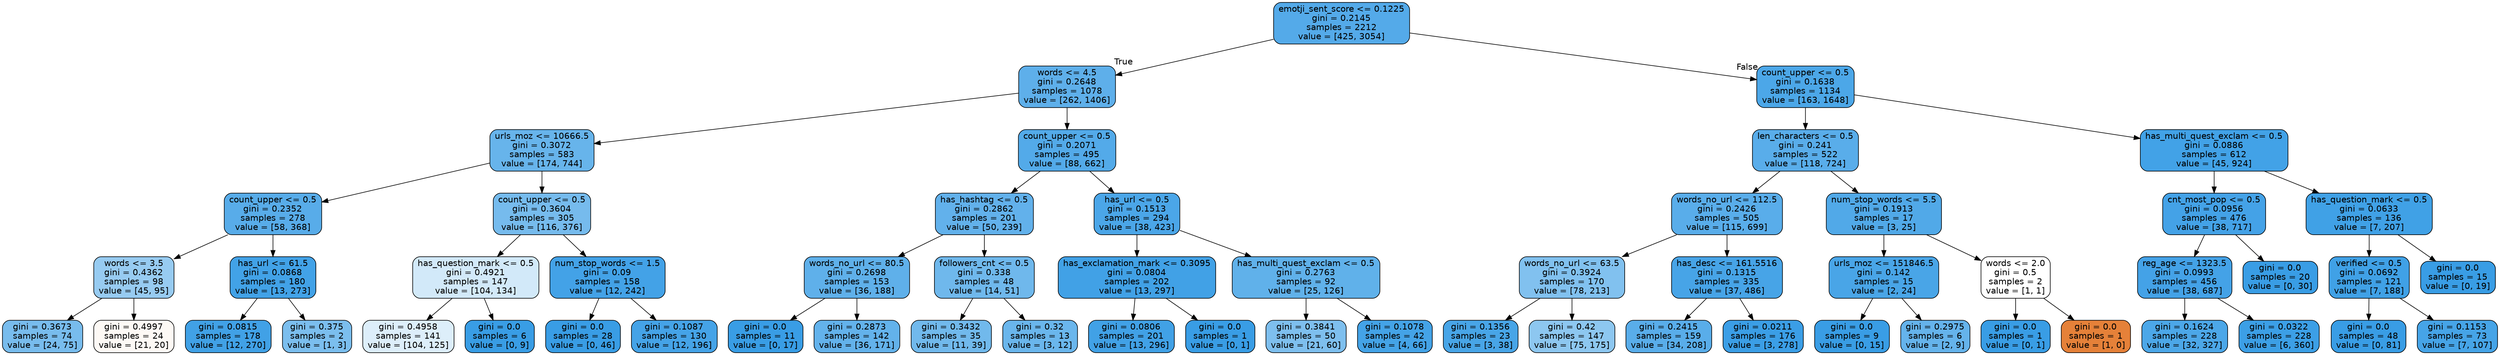 digraph Tree {
node [shape=box, style="filled, rounded", color="black", fontname=helvetica] ;
edge [fontname=helvetica] ;
0 [label="emotji_sent_score <= 0.1225\ngini = 0.2145\nsamples = 2212\nvalue = [425, 3054]", fillcolor="#399de5dc"] ;
1 [label="words <= 4.5\ngini = 0.2648\nsamples = 1078\nvalue = [262, 1406]", fillcolor="#399de5cf"] ;
0 -> 1 [labeldistance=2.5, labelangle=45, headlabel="True"] ;
2 [label="urls_moz <= 10666.5\ngini = 0.3072\nsamples = 583\nvalue = [174, 744]", fillcolor="#399de5c3"] ;
1 -> 2 ;
3 [label="count_upper <= 0.5\ngini = 0.2352\nsamples = 278\nvalue = [58, 368]", fillcolor="#399de5d7"] ;
2 -> 3 ;
4 [label="words <= 3.5\ngini = 0.4362\nsamples = 98\nvalue = [45, 95]", fillcolor="#399de586"] ;
3 -> 4 ;
5 [label="gini = 0.3673\nsamples = 74\nvalue = [24, 75]", fillcolor="#399de5ad"] ;
4 -> 5 ;
6 [label="gini = 0.4997\nsamples = 24\nvalue = [21, 20]", fillcolor="#e581390c"] ;
4 -> 6 ;
7 [label="has_url <= 61.5\ngini = 0.0868\nsamples = 180\nvalue = [13, 273]", fillcolor="#399de5f3"] ;
3 -> 7 ;
8 [label="gini = 0.0815\nsamples = 178\nvalue = [12, 270]", fillcolor="#399de5f4"] ;
7 -> 8 ;
9 [label="gini = 0.375\nsamples = 2\nvalue = [1, 3]", fillcolor="#399de5aa"] ;
7 -> 9 ;
10 [label="count_upper <= 0.5\ngini = 0.3604\nsamples = 305\nvalue = [116, 376]", fillcolor="#399de5b0"] ;
2 -> 10 ;
11 [label="has_question_mark <= 0.5\ngini = 0.4921\nsamples = 147\nvalue = [104, 134]", fillcolor="#399de539"] ;
10 -> 11 ;
12 [label="gini = 0.4958\nsamples = 141\nvalue = [104, 125]", fillcolor="#399de52b"] ;
11 -> 12 ;
13 [label="gini = 0.0\nsamples = 6\nvalue = [0, 9]", fillcolor="#399de5ff"] ;
11 -> 13 ;
14 [label="num_stop_words <= 1.5\ngini = 0.09\nsamples = 158\nvalue = [12, 242]", fillcolor="#399de5f2"] ;
10 -> 14 ;
15 [label="gini = 0.0\nsamples = 28\nvalue = [0, 46]", fillcolor="#399de5ff"] ;
14 -> 15 ;
16 [label="gini = 0.1087\nsamples = 130\nvalue = [12, 196]", fillcolor="#399de5ef"] ;
14 -> 16 ;
17 [label="count_upper <= 0.5\ngini = 0.2071\nsamples = 495\nvalue = [88, 662]", fillcolor="#399de5dd"] ;
1 -> 17 ;
18 [label="has_hashtag <= 0.5\ngini = 0.2862\nsamples = 201\nvalue = [50, 239]", fillcolor="#399de5ca"] ;
17 -> 18 ;
19 [label="words_no_url <= 80.5\ngini = 0.2698\nsamples = 153\nvalue = [36, 188]", fillcolor="#399de5ce"] ;
18 -> 19 ;
20 [label="gini = 0.0\nsamples = 11\nvalue = [0, 17]", fillcolor="#399de5ff"] ;
19 -> 20 ;
21 [label="gini = 0.2873\nsamples = 142\nvalue = [36, 171]", fillcolor="#399de5c9"] ;
19 -> 21 ;
22 [label="followers_cnt <= 0.5\ngini = 0.338\nsamples = 48\nvalue = [14, 51]", fillcolor="#399de5b9"] ;
18 -> 22 ;
23 [label="gini = 0.3432\nsamples = 35\nvalue = [11, 39]", fillcolor="#399de5b7"] ;
22 -> 23 ;
24 [label="gini = 0.32\nsamples = 13\nvalue = [3, 12]", fillcolor="#399de5bf"] ;
22 -> 24 ;
25 [label="has_url <= 0.5\ngini = 0.1513\nsamples = 294\nvalue = [38, 423]", fillcolor="#399de5e8"] ;
17 -> 25 ;
26 [label="has_exclamation_mark <= 0.3095\ngini = 0.0804\nsamples = 202\nvalue = [13, 297]", fillcolor="#399de5f4"] ;
25 -> 26 ;
27 [label="gini = 0.0806\nsamples = 201\nvalue = [13, 296]", fillcolor="#399de5f4"] ;
26 -> 27 ;
28 [label="gini = 0.0\nsamples = 1\nvalue = [0, 1]", fillcolor="#399de5ff"] ;
26 -> 28 ;
29 [label="has_multi_quest_exclam <= 0.5\ngini = 0.2763\nsamples = 92\nvalue = [25, 126]", fillcolor="#399de5cc"] ;
25 -> 29 ;
30 [label="gini = 0.3841\nsamples = 50\nvalue = [21, 60]", fillcolor="#399de5a6"] ;
29 -> 30 ;
31 [label="gini = 0.1078\nsamples = 42\nvalue = [4, 66]", fillcolor="#399de5f0"] ;
29 -> 31 ;
32 [label="count_upper <= 0.5\ngini = 0.1638\nsamples = 1134\nvalue = [163, 1648]", fillcolor="#399de5e6"] ;
0 -> 32 [labeldistance=2.5, labelangle=-45, headlabel="False"] ;
33 [label="len_characters <= 0.5\ngini = 0.241\nsamples = 522\nvalue = [118, 724]", fillcolor="#399de5d5"] ;
32 -> 33 ;
34 [label="words_no_url <= 112.5\ngini = 0.2426\nsamples = 505\nvalue = [115, 699]", fillcolor="#399de5d5"] ;
33 -> 34 ;
35 [label="words_no_url <= 63.5\ngini = 0.3924\nsamples = 170\nvalue = [78, 213]", fillcolor="#399de5a2"] ;
34 -> 35 ;
36 [label="gini = 0.1356\nsamples = 23\nvalue = [3, 38]", fillcolor="#399de5eb"] ;
35 -> 36 ;
37 [label="gini = 0.42\nsamples = 147\nvalue = [75, 175]", fillcolor="#399de592"] ;
35 -> 37 ;
38 [label="has_desc <= 161.5516\ngini = 0.1315\nsamples = 335\nvalue = [37, 486]", fillcolor="#399de5ec"] ;
34 -> 38 ;
39 [label="gini = 0.2415\nsamples = 159\nvalue = [34, 208]", fillcolor="#399de5d5"] ;
38 -> 39 ;
40 [label="gini = 0.0211\nsamples = 176\nvalue = [3, 278]", fillcolor="#399de5fc"] ;
38 -> 40 ;
41 [label="num_stop_words <= 5.5\ngini = 0.1913\nsamples = 17\nvalue = [3, 25]", fillcolor="#399de5e0"] ;
33 -> 41 ;
42 [label="urls_moz <= 151846.5\ngini = 0.142\nsamples = 15\nvalue = [2, 24]", fillcolor="#399de5ea"] ;
41 -> 42 ;
43 [label="gini = 0.0\nsamples = 9\nvalue = [0, 15]", fillcolor="#399de5ff"] ;
42 -> 43 ;
44 [label="gini = 0.2975\nsamples = 6\nvalue = [2, 9]", fillcolor="#399de5c6"] ;
42 -> 44 ;
45 [label="words <= 2.0\ngini = 0.5\nsamples = 2\nvalue = [1, 1]", fillcolor="#e5813900"] ;
41 -> 45 ;
46 [label="gini = 0.0\nsamples = 1\nvalue = [0, 1]", fillcolor="#399de5ff"] ;
45 -> 46 ;
47 [label="gini = 0.0\nsamples = 1\nvalue = [1, 0]", fillcolor="#e58139ff"] ;
45 -> 47 ;
48 [label="has_multi_quest_exclam <= 0.5\ngini = 0.0886\nsamples = 612\nvalue = [45, 924]", fillcolor="#399de5f3"] ;
32 -> 48 ;
49 [label="cnt_most_pop <= 0.5\ngini = 0.0956\nsamples = 476\nvalue = [38, 717]", fillcolor="#399de5f1"] ;
48 -> 49 ;
50 [label="reg_age <= 1323.5\ngini = 0.0993\nsamples = 456\nvalue = [38, 687]", fillcolor="#399de5f1"] ;
49 -> 50 ;
51 [label="gini = 0.1624\nsamples = 228\nvalue = [32, 327]", fillcolor="#399de5e6"] ;
50 -> 51 ;
52 [label="gini = 0.0322\nsamples = 228\nvalue = [6, 360]", fillcolor="#399de5fb"] ;
50 -> 52 ;
53 [label="gini = 0.0\nsamples = 20\nvalue = [0, 30]", fillcolor="#399de5ff"] ;
49 -> 53 ;
54 [label="has_question_mark <= 0.5\ngini = 0.0633\nsamples = 136\nvalue = [7, 207]", fillcolor="#399de5f6"] ;
48 -> 54 ;
55 [label="verified <= 0.5\ngini = 0.0692\nsamples = 121\nvalue = [7, 188]", fillcolor="#399de5f6"] ;
54 -> 55 ;
56 [label="gini = 0.0\nsamples = 48\nvalue = [0, 81]", fillcolor="#399de5ff"] ;
55 -> 56 ;
57 [label="gini = 0.1153\nsamples = 73\nvalue = [7, 107]", fillcolor="#399de5ee"] ;
55 -> 57 ;
58 [label="gini = 0.0\nsamples = 15\nvalue = [0, 19]", fillcolor="#399de5ff"] ;
54 -> 58 ;
}
